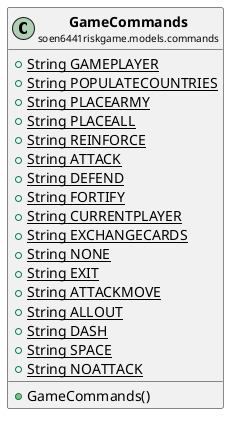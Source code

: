 @startuml

skinparam svgLinkTarget _parent
skinparam linetype ortho
set namespaceSeparator none
class "<b><size:14>GameCommands</b>\n<size:10>soen6441riskgame.models.commands" as soen6441riskgame.models.commands.GameCommands  [[../../../soen6441riskgame/models/commands/GameCommands.html{soen6441riskgame.models.commands.GameCommands}]] {
{static} +String GAMEPLAYER
{static} +String POPULATECOUNTRIES
{static} +String PLACEARMY
{static} +String PLACEALL
{static} +String REINFORCE
{static} +String ATTACK
{static} +String DEFEND
{static} +String FORTIFY
{static} +String CURRENTPLAYER
{static} +String EXCHANGECARDS
{static} +String NONE
{static} +String EXIT
{static} +String ATTACKMOVE
{static} +String ALLOUT
{static} +String DASH
{static} +String SPACE
{static} +String NOATTACK
+GameCommands()
}



@enduml
